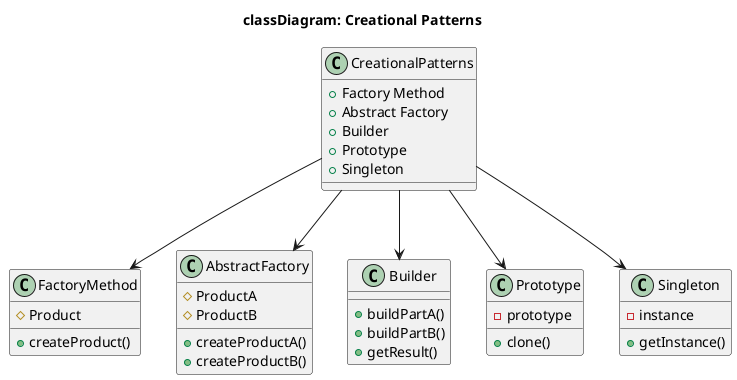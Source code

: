 @startuml
title classDiagram: Creational Patterns
    class CreationalPatterns{
        +Factory Method
        +Abstract Factory
        +Builder
        +Prototype
        +Singleton
    }

    class FactoryMethod{
        +createProduct()
        #Product
    }

    class AbstractFactory{
        +createProductA()
        +createProductB()
        #ProductA
        #ProductB
    }

    class Builder{
        +buildPartA()
        +buildPartB()
        +getResult()
    }

    class Prototype{
        +clone()
        -prototype
    }

    class Singleton{
        -instance
        +getInstance()
    }

    CreationalPatterns --> FactoryMethod
    CreationalPatterns --> AbstractFactory
    CreationalPatterns --> Builder
    CreationalPatterns --> Prototype
    CreationalPatterns --> Singleton
@enduml